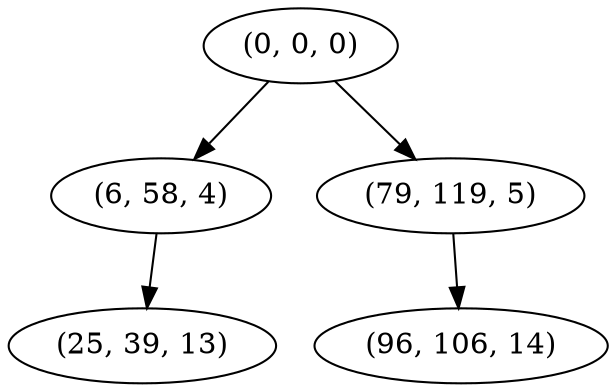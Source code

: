 digraph tree {
    "(0, 0, 0)";
    "(6, 58, 4)";
    "(25, 39, 13)";
    "(79, 119, 5)";
    "(96, 106, 14)";
    "(0, 0, 0)" -> "(6, 58, 4)";
    "(0, 0, 0)" -> "(79, 119, 5)";
    "(6, 58, 4)" -> "(25, 39, 13)";
    "(79, 119, 5)" -> "(96, 106, 14)";
}
